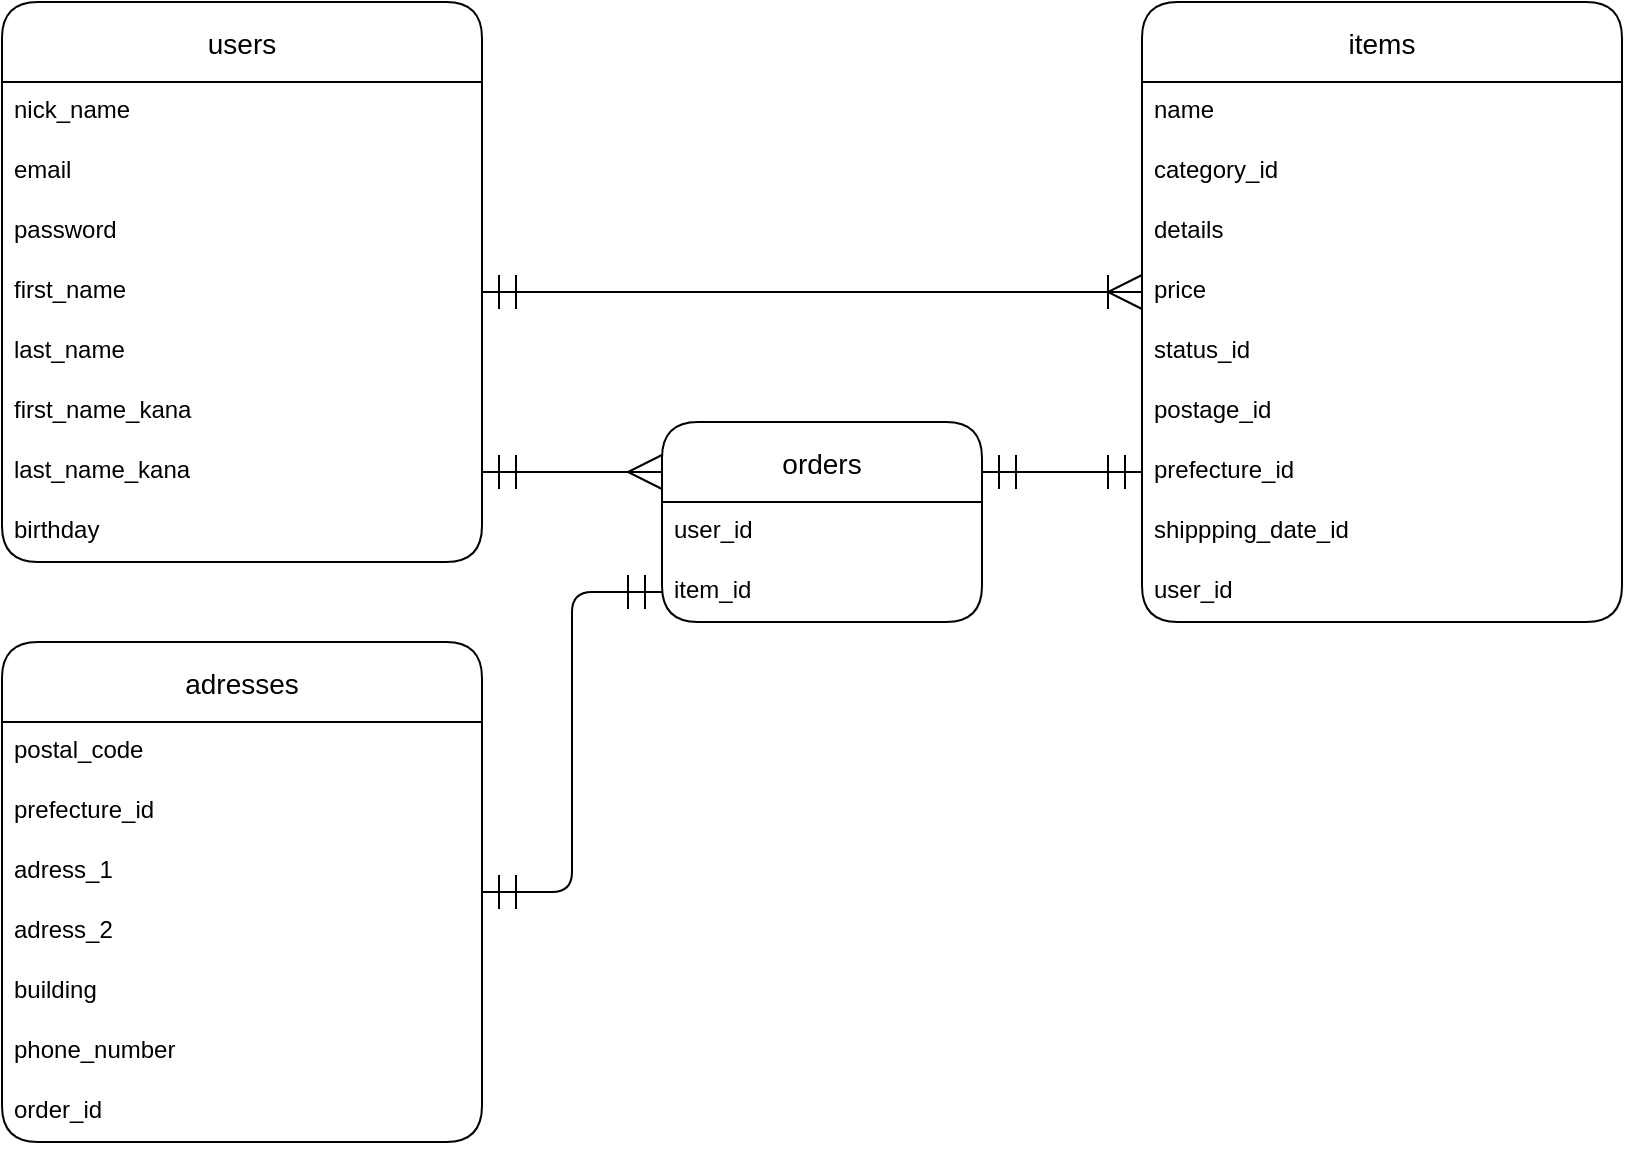<mxfile version="13.10.0" type="embed">
    <diagram id="wd5sFFNZbXCW3OuW4kfY" name="ページ1">
        <mxGraphModel dx="728" dy="680" grid="1" gridSize="10" guides="1" tooltips="1" connect="1" arrows="1" fold="1" page="1" pageScale="1" pageWidth="827" pageHeight="1169" background="none" math="0" shadow="0">
            <root>
                <mxCell id="0"/>
                <mxCell id="1" parent="0"/>
                <mxCell id="9bL0ZkEWwezdQu2S1HTh-69" value="users" style="swimlane;fontStyle=0;childLayout=stackLayout;horizontal=1;startSize=40;horizontalStack=0;resizeParent=1;resizeParentMax=0;resizeLast=0;collapsible=1;marginBottom=0;align=center;fontSize=14;rounded=1;" parent="1" vertex="1">
                    <mxGeometry x="10" y="40" width="240" height="280" as="geometry"/>
                </mxCell>
                <mxCell id="9bL0ZkEWwezdQu2S1HTh-72" value="nick_name" style="text;strokeColor=none;fillColor=none;spacingLeft=4;spacingRight=4;overflow=hidden;rotatable=0;points=[[0,0.5],[1,0.5]];portConstraint=eastwest;fontSize=12;rounded=1;" parent="9bL0ZkEWwezdQu2S1HTh-69" vertex="1">
                    <mxGeometry y="40" width="240" height="30" as="geometry"/>
                </mxCell>
                <mxCell id="9bL0ZkEWwezdQu2S1HTh-73" value="email" style="text;strokeColor=none;fillColor=none;spacingLeft=4;spacingRight=4;overflow=hidden;rotatable=0;points=[[0,0.5],[1,0.5]];portConstraint=eastwest;fontSize=12;rounded=1;" parent="9bL0ZkEWwezdQu2S1HTh-69" vertex="1">
                    <mxGeometry y="70" width="240" height="30" as="geometry"/>
                </mxCell>
                <mxCell id="9bL0ZkEWwezdQu2S1HTh-74" value="password" style="text;strokeColor=none;fillColor=none;spacingLeft=4;spacingRight=4;overflow=hidden;rotatable=0;points=[[0,0.5],[1,0.5]];portConstraint=eastwest;fontSize=12;rounded=1;" parent="9bL0ZkEWwezdQu2S1HTh-69" vertex="1">
                    <mxGeometry y="100" width="240" height="30" as="geometry"/>
                </mxCell>
                <mxCell id="9bL0ZkEWwezdQu2S1HTh-75" value="first_name" style="text;strokeColor=none;fillColor=none;spacingLeft=4;spacingRight=4;overflow=hidden;rotatable=0;points=[[0,0.5],[1,0.5]];portConstraint=eastwest;fontSize=12;rounded=1;" parent="9bL0ZkEWwezdQu2S1HTh-69" vertex="1">
                    <mxGeometry y="130" width="240" height="30" as="geometry"/>
                </mxCell>
                <mxCell id="9bL0ZkEWwezdQu2S1HTh-76" value="last_name" style="text;strokeColor=none;fillColor=none;spacingLeft=4;spacingRight=4;overflow=hidden;rotatable=0;points=[[0,0.5],[1,0.5]];portConstraint=eastwest;fontSize=12;rounded=1;" parent="9bL0ZkEWwezdQu2S1HTh-69" vertex="1">
                    <mxGeometry y="160" width="240" height="30" as="geometry"/>
                </mxCell>
                <mxCell id="9bL0ZkEWwezdQu2S1HTh-77" value="first_name_kana" style="text;strokeColor=none;fillColor=none;spacingLeft=4;spacingRight=4;overflow=hidden;rotatable=0;points=[[0,0.5],[1,0.5]];portConstraint=eastwest;fontSize=12;rounded=1;" parent="9bL0ZkEWwezdQu2S1HTh-69" vertex="1">
                    <mxGeometry y="190" width="240" height="30" as="geometry"/>
                </mxCell>
                <mxCell id="9bL0ZkEWwezdQu2S1HTh-78" value="last_name_kana" style="text;strokeColor=none;fillColor=none;spacingLeft=4;spacingRight=4;overflow=hidden;rotatable=0;points=[[0,0.5],[1,0.5]];portConstraint=eastwest;fontSize=12;rounded=1;" parent="9bL0ZkEWwezdQu2S1HTh-69" vertex="1">
                    <mxGeometry y="220" width="240" height="30" as="geometry"/>
                </mxCell>
                <mxCell id="9bL0ZkEWwezdQu2S1HTh-79" value="birthday" style="text;strokeColor=none;fillColor=none;spacingLeft=4;spacingRight=4;overflow=hidden;rotatable=0;points=[[0,0.5],[1,0.5]];portConstraint=eastwest;fontSize=12;rounded=1;" parent="9bL0ZkEWwezdQu2S1HTh-69" vertex="1">
                    <mxGeometry y="250" width="240" height="30" as="geometry"/>
                </mxCell>
                <mxCell id="9bL0ZkEWwezdQu2S1HTh-82" value="items" style="swimlane;fontStyle=0;childLayout=stackLayout;horizontal=1;startSize=40;horizontalStack=0;resizeParent=1;resizeParentMax=0;resizeLast=0;collapsible=1;marginBottom=0;align=center;fontSize=14;rounded=1;" parent="1" vertex="1">
                    <mxGeometry x="580" y="40" width="240" height="310" as="geometry"/>
                </mxCell>
                <mxCell id="9bL0ZkEWwezdQu2S1HTh-83" value="name" style="text;strokeColor=none;fillColor=none;spacingLeft=4;spacingRight=4;overflow=hidden;rotatable=0;points=[[0,0.5],[1,0.5]];portConstraint=eastwest;fontSize=12;rounded=1;" parent="9bL0ZkEWwezdQu2S1HTh-82" vertex="1">
                    <mxGeometry y="40" width="240" height="30" as="geometry"/>
                </mxCell>
                <mxCell id="9bL0ZkEWwezdQu2S1HTh-118" value="category_id" style="text;strokeColor=none;fillColor=none;spacingLeft=4;spacingRight=4;overflow=hidden;rotatable=0;points=[[0,0.5],[1,0.5]];portConstraint=eastwest;fontSize=12;rounded=1;" parent="9bL0ZkEWwezdQu2S1HTh-82" vertex="1">
                    <mxGeometry y="70" width="240" height="30" as="geometry"/>
                </mxCell>
                <mxCell id="9bL0ZkEWwezdQu2S1HTh-86" value="details" style="text;strokeColor=none;fillColor=none;spacingLeft=4;spacingRight=4;overflow=hidden;rotatable=0;points=[[0,0.5],[1,0.5]];portConstraint=eastwest;fontSize=12;rounded=1;" parent="9bL0ZkEWwezdQu2S1HTh-82" vertex="1">
                    <mxGeometry y="100" width="240" height="30" as="geometry"/>
                </mxCell>
                <mxCell id="9bL0ZkEWwezdQu2S1HTh-84" value="price" style="text;strokeColor=none;fillColor=none;spacingLeft=4;spacingRight=4;overflow=hidden;rotatable=0;points=[[0,0.5],[1,0.5]];portConstraint=eastwest;fontSize=12;rounded=1;" parent="9bL0ZkEWwezdQu2S1HTh-82" vertex="1">
                    <mxGeometry y="130" width="240" height="30" as="geometry"/>
                </mxCell>
                <mxCell id="9bL0ZkEWwezdQu2S1HTh-87" value="status_id" style="text;strokeColor=none;fillColor=none;spacingLeft=4;spacingRight=4;overflow=hidden;rotatable=0;points=[[0,0.5],[1,0.5]];portConstraint=eastwest;fontSize=12;rounded=1;" parent="9bL0ZkEWwezdQu2S1HTh-82" vertex="1">
                    <mxGeometry y="160" width="240" height="30" as="geometry"/>
                </mxCell>
                <mxCell id="9bL0ZkEWwezdQu2S1HTh-88" value="postage_id" style="text;strokeColor=none;fillColor=none;spacingLeft=4;spacingRight=4;overflow=hidden;rotatable=0;points=[[0,0.5],[1,0.5]];portConstraint=eastwest;fontSize=12;rounded=1;" parent="9bL0ZkEWwezdQu2S1HTh-82" vertex="1">
                    <mxGeometry y="190" width="240" height="30" as="geometry"/>
                </mxCell>
                <mxCell id="9bL0ZkEWwezdQu2S1HTh-89" value="prefecture_id" style="text;strokeColor=none;fillColor=none;spacingLeft=4;spacingRight=4;overflow=hidden;rotatable=0;points=[[0,0.5],[1,0.5]];portConstraint=eastwest;fontSize=12;rounded=1;" parent="9bL0ZkEWwezdQu2S1HTh-82" vertex="1">
                    <mxGeometry y="220" width="240" height="30" as="geometry"/>
                </mxCell>
                <mxCell id="9bL0ZkEWwezdQu2S1HTh-90" value="shippping_date_id" style="text;strokeColor=none;fillColor=none;spacingLeft=4;spacingRight=4;overflow=hidden;rotatable=0;points=[[0,0.5],[1,0.5]];portConstraint=eastwest;fontSize=12;rounded=1;" parent="9bL0ZkEWwezdQu2S1HTh-82" vertex="1">
                    <mxGeometry y="250" width="240" height="30" as="geometry"/>
                </mxCell>
                <mxCell id="9bL0ZkEWwezdQu2S1HTh-92" value="user_id" style="text;strokeColor=none;fillColor=none;spacingLeft=4;spacingRight=4;overflow=hidden;rotatable=0;points=[[0,0.5],[1,0.5]];portConstraint=eastwest;fontSize=12;rounded=1;" parent="9bL0ZkEWwezdQu2S1HTh-82" vertex="1">
                    <mxGeometry y="280" width="240" height="30" as="geometry"/>
                </mxCell>
                <mxCell id="9bL0ZkEWwezdQu2S1HTh-114" style="edgeStyle=orthogonalEdgeStyle;orthogonalLoop=1;jettySize=auto;html=1;exitX=1;exitY=0.5;exitDx=0;exitDy=0;startArrow=ERmandOne;startFill=0;endArrow=ERoneToMany;endFill=0;endSize=15;targetPerimeterSpacing=0;startSize=15;entryX=0;entryY=0.5;entryDx=0;entryDy=0;" parent="1" source="9bL0ZkEWwezdQu2S1HTh-75" target="9bL0ZkEWwezdQu2S1HTh-84" edge="1">
                    <mxGeometry relative="1" as="geometry">
                        <mxPoint x="570" y="185" as="targetPoint"/>
                    </mxGeometry>
                </mxCell>
                <mxCell id="9bL0ZkEWwezdQu2S1HTh-115" style="edgeStyle=orthogonalEdgeStyle;orthogonalLoop=1;jettySize=auto;html=1;exitX=0;exitY=0.25;exitDx=0;exitDy=0;entryX=1;entryY=0.5;entryDx=0;entryDy=0;startArrow=ERmany;startFill=0;endArrow=ERmandOne;endFill=0;endSize=15;startSize=15;" parent="1" source="9bL0ZkEWwezdQu2S1HTh-93" target="9bL0ZkEWwezdQu2S1HTh-78" edge="1">
                    <mxGeometry relative="1" as="geometry">
                        <mxPoint x="320" y="280" as="targetPoint"/>
                    </mxGeometry>
                </mxCell>
                <mxCell id="9bL0ZkEWwezdQu2S1HTh-116" style="edgeStyle=orthogonalEdgeStyle;orthogonalLoop=1;jettySize=auto;html=1;exitX=0;exitY=0.5;exitDx=0;exitDy=0;entryX=1;entryY=0.25;entryDx=0;entryDy=0;startArrow=ERmandOne;startFill=0;startSize=15;endArrow=ERmandOne;endFill=0;endSize=15;" parent="1" source="9bL0ZkEWwezdQu2S1HTh-89" target="9bL0ZkEWwezdQu2S1HTh-93" edge="1">
                    <mxGeometry relative="1" as="geometry"/>
                </mxCell>
                <mxCell id="9bL0ZkEWwezdQu2S1HTh-93" value="orders" style="swimlane;fontStyle=0;childLayout=stackLayout;horizontal=1;startSize=40;horizontalStack=0;resizeParent=1;resizeParentMax=0;resizeLast=0;collapsible=1;marginBottom=0;align=center;fontSize=14;rounded=1;" parent="1" vertex="1">
                    <mxGeometry x="340" y="250" width="160" height="100" as="geometry"/>
                </mxCell>
                <mxCell id="9bL0ZkEWwezdQu2S1HTh-94" value="user_id" style="text;strokeColor=none;fillColor=none;spacingLeft=4;spacingRight=4;overflow=hidden;rotatable=0;points=[[0,0.5],[1,0.5]];portConstraint=eastwest;fontSize=12;rounded=1;" parent="9bL0ZkEWwezdQu2S1HTh-93" vertex="1">
                    <mxGeometry y="40" width="160" height="30" as="geometry"/>
                </mxCell>
                <mxCell id="9bL0ZkEWwezdQu2S1HTh-96" value="item_id" style="text;strokeColor=none;fillColor=none;spacingLeft=4;spacingRight=4;overflow=hidden;rotatable=0;points=[[0,0.5],[1,0.5]];portConstraint=eastwest;fontSize=12;rounded=1;" parent="9bL0ZkEWwezdQu2S1HTh-93" vertex="1">
                    <mxGeometry y="70" width="160" height="30" as="geometry"/>
                </mxCell>
                <mxCell id="9bL0ZkEWwezdQu2S1HTh-128" style="edgeStyle=orthogonalEdgeStyle;curved=0;rounded=1;sketch=0;orthogonalLoop=1;jettySize=auto;html=1;exitX=1;exitY=0.5;exitDx=0;exitDy=0;entryX=0;entryY=0.5;entryDx=0;entryDy=0;startArrow=ERmandOne;startFill=0;endArrow=ERmandOne;endFill=0;endSize=15;startSize=15;" parent="1" source="9bL0ZkEWwezdQu2S1HTh-97" target="9bL0ZkEWwezdQu2S1HTh-96" edge="1">
                    <mxGeometry relative="1" as="geometry"/>
                </mxCell>
                <mxCell id="9bL0ZkEWwezdQu2S1HTh-97" value="adresses" style="swimlane;fontStyle=0;childLayout=stackLayout;horizontal=1;startSize=40;horizontalStack=0;resizeParent=1;resizeParentMax=0;resizeLast=0;collapsible=1;marginBottom=0;align=center;fontSize=14;rounded=1;" parent="1" vertex="1">
                    <mxGeometry x="10" y="360" width="240" height="250" as="geometry"/>
                </mxCell>
                <mxCell id="9bL0ZkEWwezdQu2S1HTh-121" value="postal_code" style="text;strokeColor=none;fillColor=none;spacingLeft=4;spacingRight=4;overflow=hidden;rotatable=0;points=[[0,0.5],[1,0.5]];portConstraint=eastwest;fontSize=12;rounded=1;" parent="9bL0ZkEWwezdQu2S1HTh-97" vertex="1">
                    <mxGeometry y="40" width="240" height="30" as="geometry"/>
                </mxCell>
                <mxCell id="9bL0ZkEWwezdQu2S1HTh-122" value="prefecture_id" style="text;strokeColor=none;fillColor=none;spacingLeft=4;spacingRight=4;overflow=hidden;rotatable=0;points=[[0,0.5],[1,0.5]];portConstraint=eastwest;fontSize=12;rounded=1;" parent="9bL0ZkEWwezdQu2S1HTh-97" vertex="1">
                    <mxGeometry y="70" width="240" height="30" as="geometry"/>
                </mxCell>
                <mxCell id="9bL0ZkEWwezdQu2S1HTh-123" value="adress_1" style="text;strokeColor=none;fillColor=none;spacingLeft=4;spacingRight=4;overflow=hidden;rotatable=0;points=[[0,0.5],[1,0.5]];portConstraint=eastwest;fontSize=12;rounded=1;" parent="9bL0ZkEWwezdQu2S1HTh-97" vertex="1">
                    <mxGeometry y="100" width="240" height="30" as="geometry"/>
                </mxCell>
                <mxCell id="9bL0ZkEWwezdQu2S1HTh-124" value="adress_2" style="text;strokeColor=none;fillColor=none;spacingLeft=4;spacingRight=4;overflow=hidden;rotatable=0;points=[[0,0.5],[1,0.5]];portConstraint=eastwest;fontSize=12;rounded=1;" parent="9bL0ZkEWwezdQu2S1HTh-97" vertex="1">
                    <mxGeometry y="130" width="240" height="30" as="geometry"/>
                </mxCell>
                <mxCell id="9bL0ZkEWwezdQu2S1HTh-125" value="building" style="text;strokeColor=none;fillColor=none;spacingLeft=4;spacingRight=4;overflow=hidden;rotatable=0;points=[[0,0.5],[1,0.5]];portConstraint=eastwest;fontSize=12;rounded=1;" parent="9bL0ZkEWwezdQu2S1HTh-97" vertex="1">
                    <mxGeometry y="160" width="240" height="30" as="geometry"/>
                </mxCell>
                <mxCell id="9bL0ZkEWwezdQu2S1HTh-99" value="phone_number" style="text;strokeColor=none;fillColor=none;spacingLeft=4;spacingRight=4;overflow=hidden;rotatable=0;points=[[0,0.5],[1,0.5]];portConstraint=eastwest;fontSize=12;rounded=1;" parent="9bL0ZkEWwezdQu2S1HTh-97" vertex="1">
                    <mxGeometry y="190" width="240" height="30" as="geometry"/>
                </mxCell>
                <mxCell id="9bL0ZkEWwezdQu2S1HTh-126" value="order_id" style="text;strokeColor=none;fillColor=none;spacingLeft=4;spacingRight=4;overflow=hidden;rotatable=0;points=[[0,0.5],[1,0.5]];portConstraint=eastwest;fontSize=12;rounded=1;" parent="9bL0ZkEWwezdQu2S1HTh-97" vertex="1">
                    <mxGeometry y="220" width="240" height="30" as="geometry"/>
                </mxCell>
            </root>
        </mxGraphModel>
    </diagram>
</mxfile>